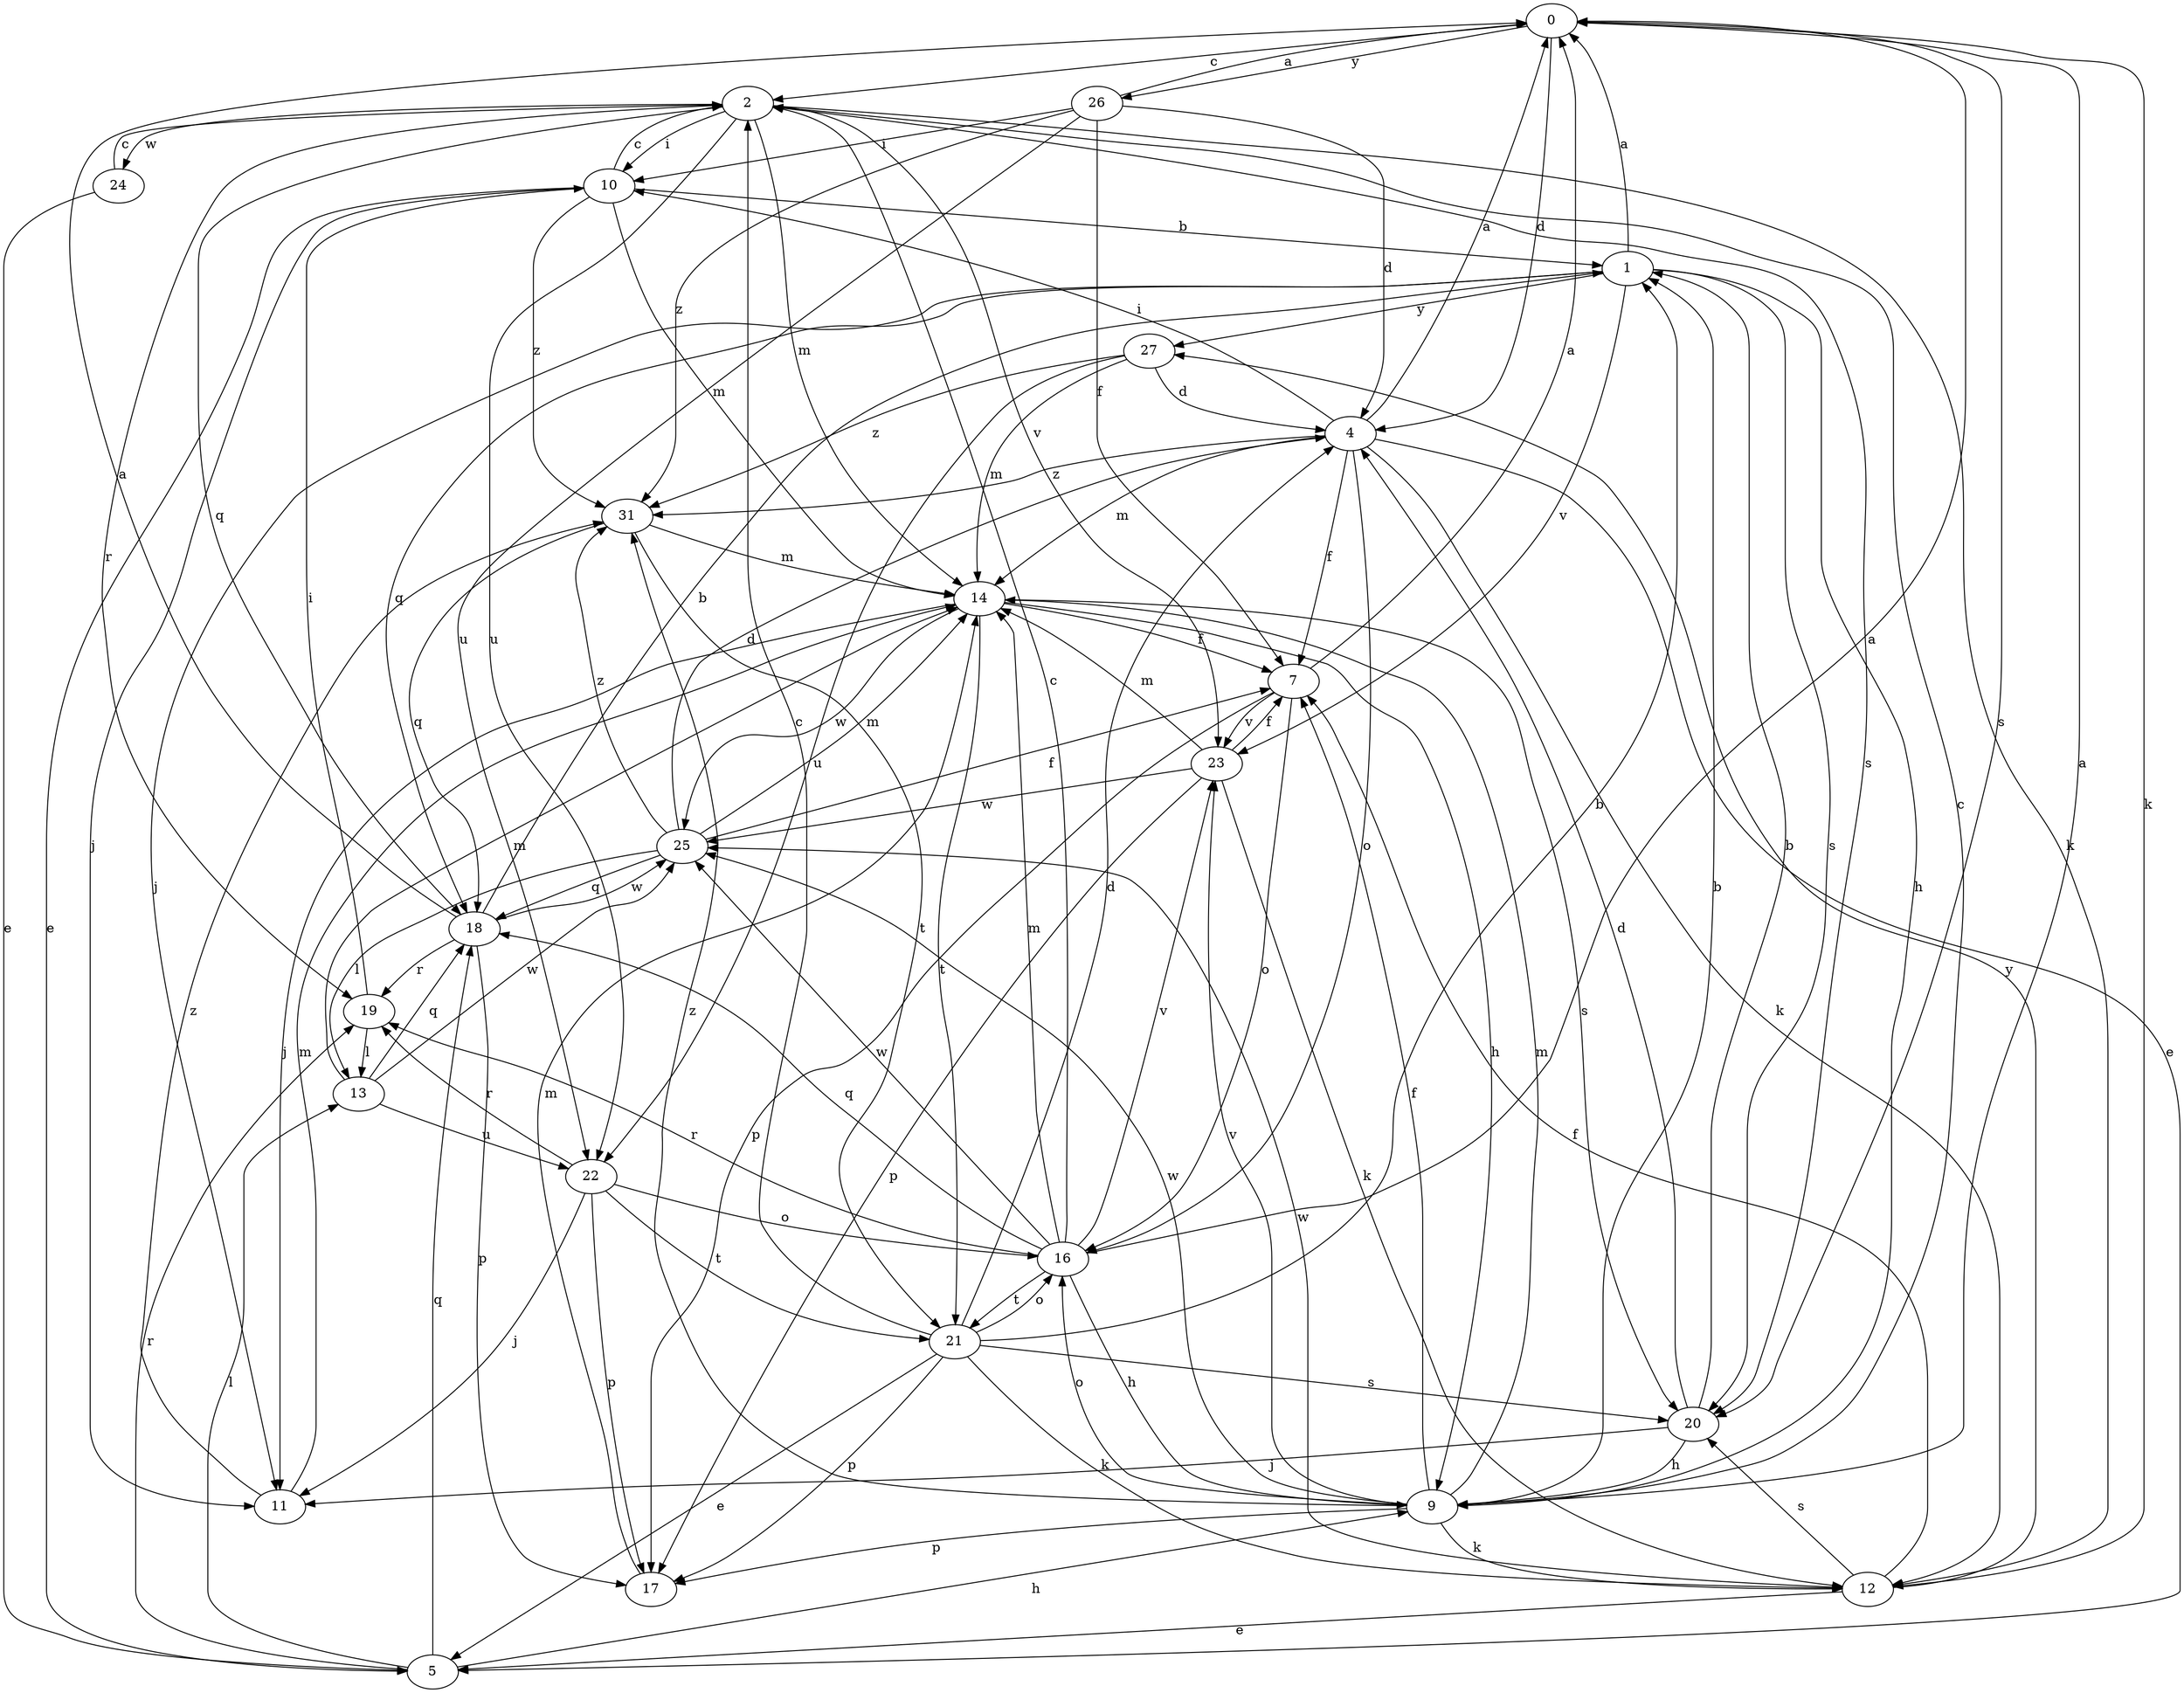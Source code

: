 strict digraph  {
0;
1;
2;
4;
5;
7;
9;
10;
11;
12;
13;
14;
16;
17;
18;
19;
20;
21;
22;
23;
24;
25;
26;
27;
31;
0 -> 2  [label=c];
0 -> 4  [label=d];
0 -> 12  [label=k];
0 -> 20  [label=s];
0 -> 26  [label=y];
1 -> 0  [label=a];
1 -> 9  [label=h];
1 -> 11  [label=j];
1 -> 18  [label=q];
1 -> 20  [label=s];
1 -> 23  [label=v];
1 -> 27  [label=y];
2 -> 10  [label=i];
2 -> 12  [label=k];
2 -> 14  [label=m];
2 -> 18  [label=q];
2 -> 19  [label=r];
2 -> 20  [label=s];
2 -> 22  [label=u];
2 -> 23  [label=v];
2 -> 24  [label=w];
4 -> 0  [label=a];
4 -> 5  [label=e];
4 -> 7  [label=f];
4 -> 10  [label=i];
4 -> 12  [label=k];
4 -> 14  [label=m];
4 -> 16  [label=o];
4 -> 31  [label=z];
5 -> 9  [label=h];
5 -> 13  [label=l];
5 -> 18  [label=q];
5 -> 19  [label=r];
7 -> 0  [label=a];
7 -> 16  [label=o];
7 -> 17  [label=p];
7 -> 23  [label=v];
9 -> 0  [label=a];
9 -> 1  [label=b];
9 -> 2  [label=c];
9 -> 7  [label=f];
9 -> 12  [label=k];
9 -> 14  [label=m];
9 -> 16  [label=o];
9 -> 17  [label=p];
9 -> 23  [label=v];
9 -> 25  [label=w];
9 -> 31  [label=z];
10 -> 1  [label=b];
10 -> 2  [label=c];
10 -> 5  [label=e];
10 -> 11  [label=j];
10 -> 14  [label=m];
10 -> 31  [label=z];
11 -> 14  [label=m];
11 -> 31  [label=z];
12 -> 5  [label=e];
12 -> 7  [label=f];
12 -> 20  [label=s];
12 -> 25  [label=w];
12 -> 27  [label=y];
13 -> 14  [label=m];
13 -> 18  [label=q];
13 -> 22  [label=u];
13 -> 25  [label=w];
14 -> 7  [label=f];
14 -> 9  [label=h];
14 -> 11  [label=j];
14 -> 20  [label=s];
14 -> 21  [label=t];
14 -> 25  [label=w];
16 -> 0  [label=a];
16 -> 2  [label=c];
16 -> 9  [label=h];
16 -> 14  [label=m];
16 -> 18  [label=q];
16 -> 19  [label=r];
16 -> 21  [label=t];
16 -> 23  [label=v];
16 -> 25  [label=w];
17 -> 14  [label=m];
18 -> 0  [label=a];
18 -> 1  [label=b];
18 -> 17  [label=p];
18 -> 19  [label=r];
18 -> 25  [label=w];
19 -> 10  [label=i];
19 -> 13  [label=l];
20 -> 1  [label=b];
20 -> 4  [label=d];
20 -> 9  [label=h];
20 -> 11  [label=j];
21 -> 1  [label=b];
21 -> 2  [label=c];
21 -> 4  [label=d];
21 -> 5  [label=e];
21 -> 12  [label=k];
21 -> 16  [label=o];
21 -> 17  [label=p];
21 -> 20  [label=s];
22 -> 11  [label=j];
22 -> 16  [label=o];
22 -> 17  [label=p];
22 -> 19  [label=r];
22 -> 21  [label=t];
23 -> 7  [label=f];
23 -> 12  [label=k];
23 -> 14  [label=m];
23 -> 17  [label=p];
23 -> 25  [label=w];
24 -> 2  [label=c];
24 -> 5  [label=e];
25 -> 4  [label=d];
25 -> 7  [label=f];
25 -> 13  [label=l];
25 -> 14  [label=m];
25 -> 18  [label=q];
25 -> 31  [label=z];
26 -> 0  [label=a];
26 -> 4  [label=d];
26 -> 7  [label=f];
26 -> 10  [label=i];
26 -> 22  [label=u];
26 -> 31  [label=z];
27 -> 4  [label=d];
27 -> 14  [label=m];
27 -> 22  [label=u];
27 -> 31  [label=z];
31 -> 14  [label=m];
31 -> 18  [label=q];
31 -> 21  [label=t];
}
